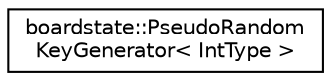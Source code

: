 digraph "Graphical Class Hierarchy"
{
 // LATEX_PDF_SIZE
  edge [fontname="Helvetica",fontsize="10",labelfontname="Helvetica",labelfontsize="10"];
  node [fontname="Helvetica",fontsize="10",shape=record];
  rankdir="LR";
  Node0 [label="boardstate::PseudoRandom\lKeyGenerator\< IntType \>",height=0.2,width=0.4,color="black", fillcolor="white", style="filled",URL="$classboardstate_1_1PseudoRandomKeyGenerator.html",tooltip=" "];
}
